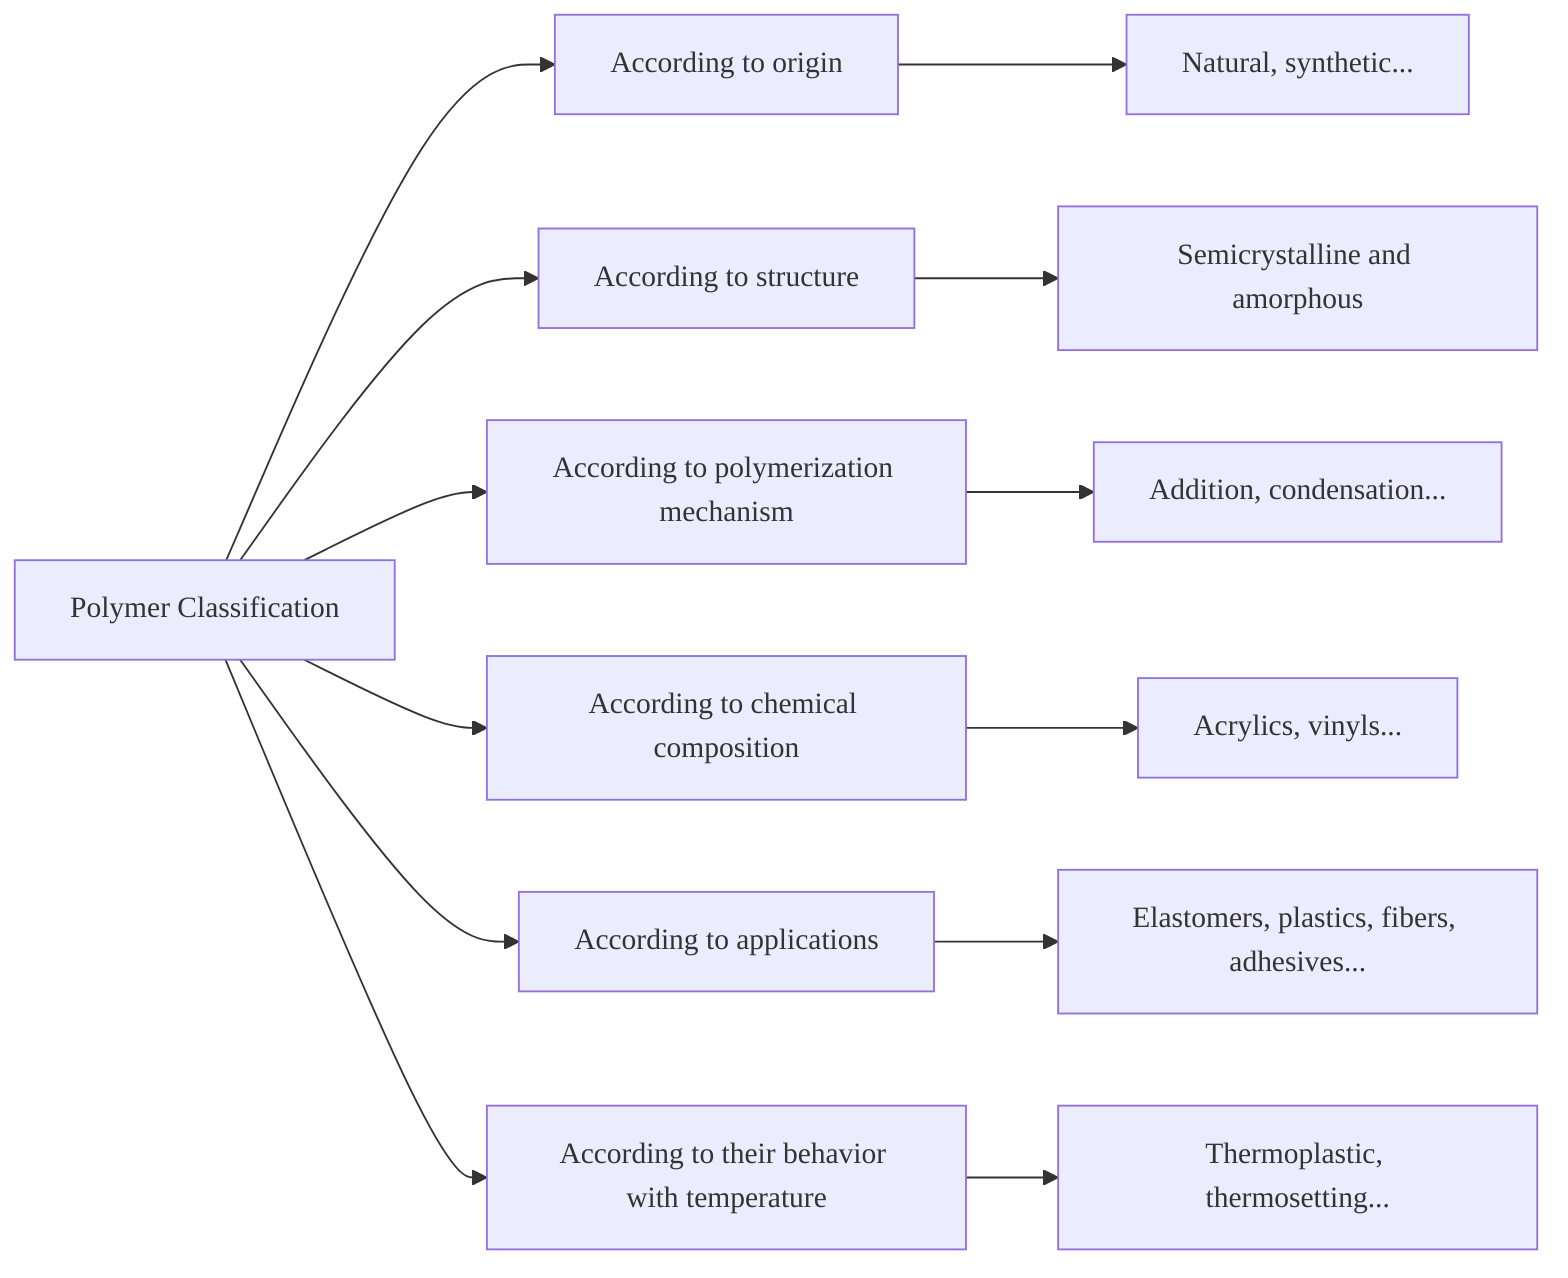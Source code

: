 %%{init: {
  "theme": "default",
  "themeVariables": {
    "fontFamily": "Source Serif Pro",
    "fontSize": "16px"  }
}}%%
graph LR;
    A[Polymer Classification] --> B[According to origin]
    B --> B1[Natural, synthetic...]

    A --> C[According to structure]
    C --> C1[Semicrystalline and amorphous]

    A --> D[According to polymerization mechanism]
    D --> D1[Addition, condensation...]

    A --> E[According to chemical composition]
    E --> E1[Acrylics, vinyls...]

    A --> F[According to applications]
    F --> F1[Elastomers, plastics, fibers, adhesives...]

    A --> G[According to their behavior with temperature]
    G --> G1[Thermoplastic, thermosetting...]